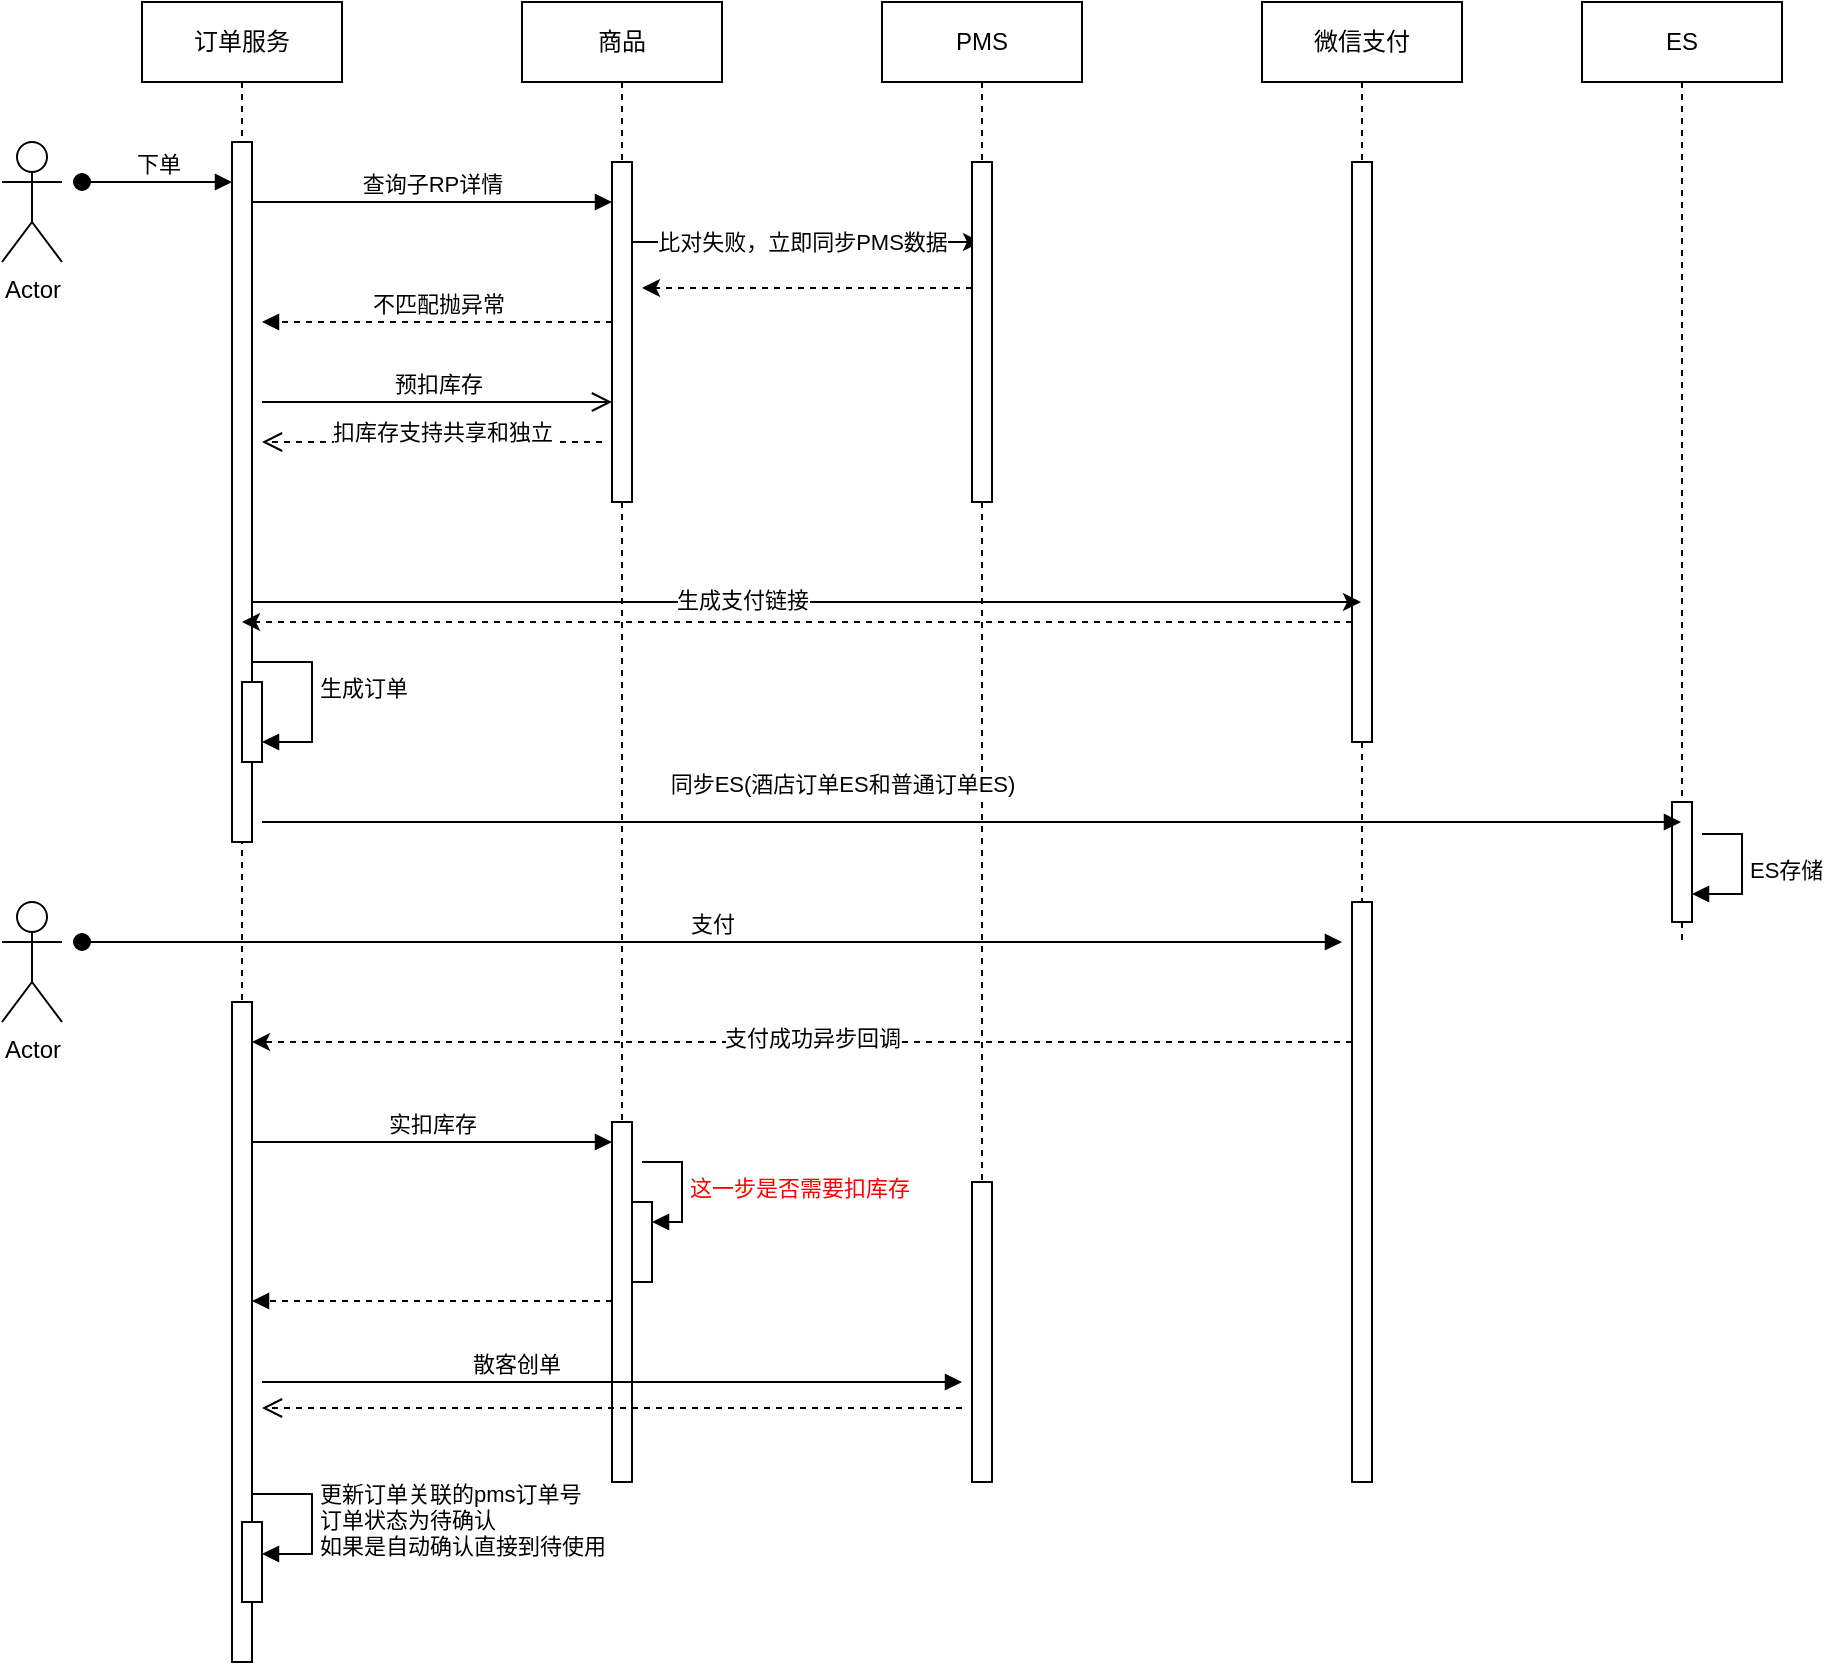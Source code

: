 <mxfile version="24.8.4">
  <diagram name="Page-1" id="2YBvvXClWsGukQMizWep">
    <mxGraphModel dx="954" dy="528" grid="1" gridSize="10" guides="1" tooltips="1" connect="1" arrows="1" fold="1" page="1" pageScale="1" pageWidth="850" pageHeight="1100" math="0" shadow="0">
      <root>
        <mxCell id="0" />
        <mxCell id="1" parent="0" />
        <mxCell id="aM9ryv3xv72pqoxQDRHE-1" value="订单服务" style="shape=umlLifeline;perimeter=lifelinePerimeter;whiteSpace=wrap;html=1;container=0;dropTarget=0;collapsible=0;recursiveResize=0;outlineConnect=0;portConstraint=eastwest;newEdgeStyle={&quot;edgeStyle&quot;:&quot;elbowEdgeStyle&quot;,&quot;elbow&quot;:&quot;vertical&quot;,&quot;curved&quot;:0,&quot;rounded&quot;:0};" parent="1" vertex="1">
          <mxGeometry x="90" y="40" width="100" height="500" as="geometry" />
        </mxCell>
        <mxCell id="aM9ryv3xv72pqoxQDRHE-2" value="" style="html=1;points=[];perimeter=orthogonalPerimeter;outlineConnect=0;targetShapes=umlLifeline;portConstraint=eastwest;newEdgeStyle={&quot;edgeStyle&quot;:&quot;elbowEdgeStyle&quot;,&quot;elbow&quot;:&quot;vertical&quot;,&quot;curved&quot;:0,&quot;rounded&quot;:0};" parent="aM9ryv3xv72pqoxQDRHE-1" vertex="1">
          <mxGeometry x="45" y="70" width="10" height="350" as="geometry" />
        </mxCell>
        <mxCell id="-1laLSOSC8JXKuCAcVXM-40" value="" style="html=1;points=[[0,0,0,0,5],[0,1,0,0,-5],[1,0,0,0,5],[1,1,0,0,-5]];perimeter=orthogonalPerimeter;outlineConnect=0;targetShapes=umlLifeline;portConstraint=eastwest;newEdgeStyle={&quot;curved&quot;:0,&quot;rounded&quot;:0};" vertex="1" parent="aM9ryv3xv72pqoxQDRHE-1">
          <mxGeometry x="50" y="340" width="10" height="40" as="geometry" />
        </mxCell>
        <mxCell id="-1laLSOSC8JXKuCAcVXM-41" value="生成订单" style="html=1;align=left;spacingLeft=2;endArrow=block;rounded=0;edgeStyle=orthogonalEdgeStyle;curved=0;rounded=0;" edge="1" target="-1laLSOSC8JXKuCAcVXM-40" parent="aM9ryv3xv72pqoxQDRHE-1">
          <mxGeometry relative="1" as="geometry">
            <mxPoint x="55" y="340" as="sourcePoint" />
            <Array as="points">
              <mxPoint x="55" y="330" />
              <mxPoint x="85" y="330" />
              <mxPoint x="85" y="370" />
            </Array>
          </mxGeometry>
        </mxCell>
        <mxCell id="-1laLSOSC8JXKuCAcVXM-12" value="比对失败，立即同步PMS数据" style="edgeStyle=elbowEdgeStyle;rounded=0;orthogonalLoop=1;jettySize=auto;html=1;elbow=horizontal;curved=0;" edge="1" parent="1" source="aM9ryv3xv72pqoxQDRHE-5" target="-1laLSOSC8JXKuCAcVXM-1">
          <mxGeometry relative="1" as="geometry">
            <Array as="points">
              <mxPoint x="400" y="160" />
            </Array>
          </mxGeometry>
        </mxCell>
        <mxCell id="aM9ryv3xv72pqoxQDRHE-5" value="商品" style="shape=umlLifeline;perimeter=lifelinePerimeter;whiteSpace=wrap;html=1;container=0;dropTarget=0;collapsible=0;recursiveResize=0;outlineConnect=0;portConstraint=eastwest;newEdgeStyle={&quot;edgeStyle&quot;:&quot;elbowEdgeStyle&quot;,&quot;elbow&quot;:&quot;vertical&quot;,&quot;curved&quot;:0,&quot;rounded&quot;:0};" parent="1" vertex="1">
          <mxGeometry x="280" y="40" width="100" height="580" as="geometry" />
        </mxCell>
        <mxCell id="aM9ryv3xv72pqoxQDRHE-6" value="" style="html=1;points=[];perimeter=orthogonalPerimeter;outlineConnect=0;targetShapes=umlLifeline;portConstraint=eastwest;newEdgeStyle={&quot;edgeStyle&quot;:&quot;elbowEdgeStyle&quot;,&quot;elbow&quot;:&quot;vertical&quot;,&quot;curved&quot;:0,&quot;rounded&quot;:0};" parent="aM9ryv3xv72pqoxQDRHE-5" vertex="1">
          <mxGeometry x="45" y="80" width="10" height="170" as="geometry" />
        </mxCell>
        <mxCell id="aM9ryv3xv72pqoxQDRHE-7" value="查询子RP详情" style="html=1;verticalAlign=bottom;endArrow=block;edgeStyle=elbowEdgeStyle;elbow=horizontal;curved=0;rounded=0;" parent="1" source="aM9ryv3xv72pqoxQDRHE-2" target="aM9ryv3xv72pqoxQDRHE-6" edge="1">
          <mxGeometry relative="1" as="geometry">
            <mxPoint x="195" y="130" as="sourcePoint" />
            <Array as="points">
              <mxPoint x="250" y="140" />
              <mxPoint x="180" y="120" />
            </Array>
          </mxGeometry>
        </mxCell>
        <mxCell id="aM9ryv3xv72pqoxQDRHE-8" value="" style="html=1;verticalAlign=bottom;endArrow=open;dashed=1;endSize=8;edgeStyle=elbowEdgeStyle;elbow=vertical;curved=0;rounded=0;" parent="1" edge="1">
          <mxGeometry relative="1" as="geometry">
            <mxPoint x="150" y="260" as="targetPoint" />
            <Array as="points">
              <mxPoint x="185" y="260" />
            </Array>
            <mxPoint x="320" y="260" as="sourcePoint" />
          </mxGeometry>
        </mxCell>
        <mxCell id="-1laLSOSC8JXKuCAcVXM-20" value="扣库存支持共享和独立" style="edgeLabel;html=1;align=center;verticalAlign=middle;resizable=0;points=[];" vertex="1" connectable="0" parent="aM9ryv3xv72pqoxQDRHE-8">
          <mxGeometry x="0.141" y="-3" relative="1" as="geometry">
            <mxPoint x="17" y="-2" as="offset" />
          </mxGeometry>
        </mxCell>
        <mxCell id="aM9ryv3xv72pqoxQDRHE-9" value="不匹配抛异常" style="html=1;verticalAlign=bottom;endArrow=block;edgeStyle=elbowEdgeStyle;elbow=vertical;curved=0;rounded=0;dashed=1;" parent="1" edge="1">
          <mxGeometry relative="1" as="geometry">
            <mxPoint x="325" y="200" as="sourcePoint" />
            <Array as="points">
              <mxPoint x="270" y="200" />
              <mxPoint x="190" y="180" />
            </Array>
            <mxPoint x="150" y="200" as="targetPoint" />
          </mxGeometry>
        </mxCell>
        <mxCell id="aM9ryv3xv72pqoxQDRHE-10" value="预扣库存" style="html=1;verticalAlign=bottom;endArrow=open;endSize=8;edgeStyle=elbowEdgeStyle;elbow=vertical;curved=0;rounded=0;" parent="1" target="aM9ryv3xv72pqoxQDRHE-6" edge="1">
          <mxGeometry relative="1" as="geometry">
            <mxPoint x="175" y="235" as="targetPoint" />
            <Array as="points">
              <mxPoint x="280" y="240" />
              <mxPoint x="180" y="230" />
            </Array>
            <mxPoint x="150" y="240" as="sourcePoint" />
          </mxGeometry>
        </mxCell>
        <mxCell id="-1laLSOSC8JXKuCAcVXM-1" value="PMS" style="shape=umlLifeline;perimeter=lifelinePerimeter;whiteSpace=wrap;html=1;container=0;dropTarget=0;collapsible=0;recursiveResize=0;outlineConnect=0;portConstraint=eastwest;newEdgeStyle={&quot;edgeStyle&quot;:&quot;elbowEdgeStyle&quot;,&quot;elbow&quot;:&quot;vertical&quot;,&quot;curved&quot;:0,&quot;rounded&quot;:0};" vertex="1" parent="1">
          <mxGeometry x="460" y="40" width="100" height="590" as="geometry" />
        </mxCell>
        <mxCell id="-1laLSOSC8JXKuCAcVXM-2" value="" style="html=1;points=[];perimeter=orthogonalPerimeter;outlineConnect=0;targetShapes=umlLifeline;portConstraint=eastwest;newEdgeStyle={&quot;edgeStyle&quot;:&quot;elbowEdgeStyle&quot;,&quot;elbow&quot;:&quot;vertical&quot;,&quot;curved&quot;:0,&quot;rounded&quot;:0};" vertex="1" parent="-1laLSOSC8JXKuCAcVXM-1">
          <mxGeometry x="45" y="80" width="10" height="170" as="geometry" />
        </mxCell>
        <mxCell id="-1laLSOSC8JXKuCAcVXM-3" value="Actor" style="shape=umlActor;verticalLabelPosition=bottom;verticalAlign=top;html=1;outlineConnect=0;" vertex="1" parent="1">
          <mxGeometry x="20" y="110" width="30" height="60" as="geometry" />
        </mxCell>
        <mxCell id="aM9ryv3xv72pqoxQDRHE-3" value="下单" style="html=1;verticalAlign=bottom;startArrow=oval;endArrow=block;startSize=8;edgeStyle=elbowEdgeStyle;elbow=vertical;curved=0;rounded=0;" parent="1" target="aM9ryv3xv72pqoxQDRHE-2" edge="1">
          <mxGeometry relative="1" as="geometry">
            <mxPoint x="60" y="130" as="sourcePoint" />
            <Array as="points">
              <mxPoint x="90" y="130" />
            </Array>
          </mxGeometry>
        </mxCell>
        <mxCell id="-1laLSOSC8JXKuCAcVXM-5" value="微信支付" style="shape=umlLifeline;perimeter=lifelinePerimeter;whiteSpace=wrap;html=1;container=0;dropTarget=0;collapsible=0;recursiveResize=0;outlineConnect=0;portConstraint=eastwest;newEdgeStyle={&quot;edgeStyle&quot;:&quot;elbowEdgeStyle&quot;,&quot;elbow&quot;:&quot;vertical&quot;,&quot;curved&quot;:0,&quot;rounded&quot;:0};" vertex="1" parent="1">
          <mxGeometry x="650" y="40" width="100" height="450" as="geometry" />
        </mxCell>
        <mxCell id="-1laLSOSC8JXKuCAcVXM-6" value="" style="html=1;points=[];perimeter=orthogonalPerimeter;outlineConnect=0;targetShapes=umlLifeline;portConstraint=eastwest;newEdgeStyle={&quot;edgeStyle&quot;:&quot;elbowEdgeStyle&quot;,&quot;elbow&quot;:&quot;vertical&quot;,&quot;curved&quot;:0,&quot;rounded&quot;:0};" vertex="1" parent="-1laLSOSC8JXKuCAcVXM-5">
          <mxGeometry x="45" y="80" width="10" height="290" as="geometry" />
        </mxCell>
        <mxCell id="-1laLSOSC8JXKuCAcVXM-13" style="edgeStyle=elbowEdgeStyle;rounded=0;orthogonalLoop=1;jettySize=auto;html=1;elbow=vertical;curved=0;dashed=1;" edge="1" parent="1">
          <mxGeometry relative="1" as="geometry">
            <mxPoint x="505" y="183" as="sourcePoint" />
            <mxPoint x="340" y="183" as="targetPoint" />
            <Array as="points">
              <mxPoint x="400" y="183" />
            </Array>
          </mxGeometry>
        </mxCell>
        <mxCell id="-1laLSOSC8JXKuCAcVXM-16" value="" style="edgeStyle=elbowEdgeStyle;rounded=0;orthogonalLoop=1;jettySize=auto;html=1;elbow=vertical;curved=0;" edge="1" parent="1" source="aM9ryv3xv72pqoxQDRHE-2" target="-1laLSOSC8JXKuCAcVXM-5">
          <mxGeometry relative="1" as="geometry">
            <mxPoint x="225" y="230" as="targetPoint" />
            <Array as="points">
              <mxPoint x="180" y="340" />
            </Array>
          </mxGeometry>
        </mxCell>
        <mxCell id="-1laLSOSC8JXKuCAcVXM-17" value="生成支付链接" style="edgeLabel;html=1;align=center;verticalAlign=middle;resizable=0;points=[];" vertex="1" connectable="0" parent="-1laLSOSC8JXKuCAcVXM-16">
          <mxGeometry x="-0.74" y="4" relative="1" as="geometry">
            <mxPoint x="173" y="3" as="offset" />
          </mxGeometry>
        </mxCell>
        <mxCell id="-1laLSOSC8JXKuCAcVXM-19" value="" style="edgeStyle=elbowEdgeStyle;rounded=0;orthogonalLoop=1;jettySize=auto;html=1;elbow=vertical;curved=0;dashed=1;" edge="1" parent="1" source="-1laLSOSC8JXKuCAcVXM-6" target="aM9ryv3xv72pqoxQDRHE-1">
          <mxGeometry relative="1" as="geometry">
            <mxPoint x="615" y="265" as="targetPoint" />
            <Array as="points">
              <mxPoint x="655" y="350" />
            </Array>
          </mxGeometry>
        </mxCell>
        <mxCell id="-1laLSOSC8JXKuCAcVXM-31" value="Actor" style="shape=umlActor;verticalLabelPosition=bottom;verticalAlign=top;html=1;outlineConnect=0;" vertex="1" parent="1">
          <mxGeometry x="20" y="490" width="30" height="60" as="geometry" />
        </mxCell>
        <mxCell id="-1laLSOSC8JXKuCAcVXM-32" value="" style="html=1;points=[];perimeter=orthogonalPerimeter;outlineConnect=0;targetShapes=umlLifeline;portConstraint=eastwest;newEdgeStyle={&quot;edgeStyle&quot;:&quot;elbowEdgeStyle&quot;,&quot;elbow&quot;:&quot;vertical&quot;,&quot;curved&quot;:0,&quot;rounded&quot;:0};" vertex="1" parent="1">
          <mxGeometry x="135" y="540" width="10" height="330" as="geometry" />
        </mxCell>
        <mxCell id="-1laLSOSC8JXKuCAcVXM-33" value="支付" style="html=1;verticalAlign=bottom;startArrow=oval;endArrow=block;startSize=8;edgeStyle=elbowEdgeStyle;elbow=horizontal;curved=0;rounded=0;" edge="1" parent="1">
          <mxGeometry relative="1" as="geometry">
            <mxPoint x="60" y="510" as="sourcePoint" />
            <mxPoint x="690" y="510" as="targetPoint" />
            <Array as="points">
              <mxPoint x="90" y="510" />
            </Array>
          </mxGeometry>
        </mxCell>
        <mxCell id="-1laLSOSC8JXKuCAcVXM-34" value="" style="html=1;points=[];perimeter=orthogonalPerimeter;outlineConnect=0;targetShapes=umlLifeline;portConstraint=eastwest;newEdgeStyle={&quot;edgeStyle&quot;:&quot;elbowEdgeStyle&quot;,&quot;elbow&quot;:&quot;vertical&quot;,&quot;curved&quot;:0,&quot;rounded&quot;:0};" vertex="1" parent="1">
          <mxGeometry x="325" y="600" width="10" height="180" as="geometry" />
        </mxCell>
        <mxCell id="-1laLSOSC8JXKuCAcVXM-35" value="" style="html=1;points=[];perimeter=orthogonalPerimeter;outlineConnect=0;targetShapes=umlLifeline;portConstraint=eastwest;newEdgeStyle={&quot;edgeStyle&quot;:&quot;elbowEdgeStyle&quot;,&quot;elbow&quot;:&quot;vertical&quot;,&quot;curved&quot;:0,&quot;rounded&quot;:0};" vertex="1" parent="1">
          <mxGeometry x="505" y="630" width="10" height="150" as="geometry" />
        </mxCell>
        <mxCell id="-1laLSOSC8JXKuCAcVXM-37" style="edgeStyle=elbowEdgeStyle;rounded=0;orthogonalLoop=1;jettySize=auto;html=1;elbow=vertical;curved=0;dashed=1;" edge="1" parent="1" source="-1laLSOSC8JXKuCAcVXM-36" target="-1laLSOSC8JXKuCAcVXM-32">
          <mxGeometry relative="1" as="geometry">
            <mxPoint x="520" y="520" as="targetPoint" />
            <Array as="points">
              <mxPoint x="240" y="560" />
              <mxPoint x="550" y="530" />
              <mxPoint x="620" y="520" />
            </Array>
          </mxGeometry>
        </mxCell>
        <mxCell id="-1laLSOSC8JXKuCAcVXM-38" value="支付成功异步回调" style="edgeLabel;html=1;align=center;verticalAlign=middle;resizable=0;points=[];" vertex="1" connectable="0" parent="-1laLSOSC8JXKuCAcVXM-37">
          <mxGeometry x="-0.017" y="-2" relative="1" as="geometry">
            <mxPoint as="offset" />
          </mxGeometry>
        </mxCell>
        <mxCell id="-1laLSOSC8JXKuCAcVXM-36" value="" style="html=1;points=[];perimeter=orthogonalPerimeter;outlineConnect=0;targetShapes=umlLifeline;portConstraint=eastwest;newEdgeStyle={&quot;edgeStyle&quot;:&quot;elbowEdgeStyle&quot;,&quot;elbow&quot;:&quot;vertical&quot;,&quot;curved&quot;:0,&quot;rounded&quot;:0};" vertex="1" parent="1">
          <mxGeometry x="695" y="490" width="10" height="290" as="geometry" />
        </mxCell>
        <mxCell id="-1laLSOSC8JXKuCAcVXM-42" value="ES" style="shape=umlLifeline;perimeter=lifelinePerimeter;whiteSpace=wrap;html=1;container=1;dropTarget=0;collapsible=0;recursiveResize=0;outlineConnect=0;portConstraint=eastwest;newEdgeStyle={&quot;curved&quot;:0,&quot;rounded&quot;:0};" vertex="1" parent="1">
          <mxGeometry x="810" y="40" width="100" height="470" as="geometry" />
        </mxCell>
        <mxCell id="-1laLSOSC8JXKuCAcVXM-47" value="" style="html=1;points=[[0,0,0,0,5],[0,1,0,0,-5],[1,0,0,0,5],[1,1,0,0,-5]];perimeter=orthogonalPerimeter;outlineConnect=0;targetShapes=umlLifeline;portConstraint=eastwest;newEdgeStyle={&quot;curved&quot;:0,&quot;rounded&quot;:0};" vertex="1" parent="-1laLSOSC8JXKuCAcVXM-42">
          <mxGeometry x="45" y="400" width="10" height="60" as="geometry" />
        </mxCell>
        <mxCell id="-1laLSOSC8JXKuCAcVXM-44" value="同步ES(酒店订单ES和普通订单ES)" style="html=1;verticalAlign=bottom;endArrow=block;curved=0;rounded=0;" edge="1" parent="1" target="-1laLSOSC8JXKuCAcVXM-42">
          <mxGeometry x="-0.182" y="10" width="80" relative="1" as="geometry">
            <mxPoint x="150" y="450" as="sourcePoint" />
            <mxPoint x="230" y="450" as="targetPoint" />
            <mxPoint as="offset" />
          </mxGeometry>
        </mxCell>
        <mxCell id="-1laLSOSC8JXKuCAcVXM-48" value="ES存储" style="html=1;align=left;spacingLeft=2;endArrow=block;rounded=0;edgeStyle=orthogonalEdgeStyle;curved=0;rounded=0;" edge="1" parent="1">
          <mxGeometry x="0.013" relative="1" as="geometry">
            <mxPoint x="870" y="456" as="sourcePoint" />
            <Array as="points">
              <mxPoint x="890" y="486" />
            </Array>
            <mxPoint x="865" y="486" as="targetPoint" />
            <mxPoint as="offset" />
          </mxGeometry>
        </mxCell>
        <mxCell id="-1laLSOSC8JXKuCAcVXM-49" value="实扣库存" style="html=1;verticalAlign=bottom;endArrow=block;curved=0;rounded=0;" edge="1" parent="1">
          <mxGeometry width="80" relative="1" as="geometry">
            <mxPoint x="145" y="610" as="sourcePoint" />
            <mxPoint x="325" y="610" as="targetPoint" />
          </mxGeometry>
        </mxCell>
        <mxCell id="-1laLSOSC8JXKuCAcVXM-50" value="" style="html=1;verticalAlign=bottom;endArrow=block;curved=0;rounded=0;dashed=1;" edge="1" parent="1">
          <mxGeometry width="80" relative="1" as="geometry">
            <mxPoint x="325" y="689.5" as="sourcePoint" />
            <mxPoint x="145" y="689.5" as="targetPoint" />
            <Array as="points">
              <mxPoint x="290" y="689.5" />
            </Array>
          </mxGeometry>
        </mxCell>
        <mxCell id="-1laLSOSC8JXKuCAcVXM-51" value="" style="html=1;points=[[0,0,0,0,5],[0,1,0,0,-5],[1,0,0,0,5],[1,1,0,0,-5]];perimeter=orthogonalPerimeter;outlineConnect=0;targetShapes=umlLifeline;portConstraint=eastwest;newEdgeStyle={&quot;curved&quot;:0,&quot;rounded&quot;:0};" vertex="1" parent="1">
          <mxGeometry x="335" y="640" width="10" height="40" as="geometry" />
        </mxCell>
        <mxCell id="-1laLSOSC8JXKuCAcVXM-52" value="&lt;font color=&quot;#ff0000&quot;&gt;这一步是否需要扣库存&lt;/font&gt;" style="html=1;align=left;spacingLeft=2;endArrow=block;rounded=0;edgeStyle=orthogonalEdgeStyle;curved=0;rounded=0;" edge="1" target="-1laLSOSC8JXKuCAcVXM-51" parent="1">
          <mxGeometry x="0.015" relative="1" as="geometry">
            <mxPoint x="340" y="620" as="sourcePoint" />
            <Array as="points">
              <mxPoint x="360" y="650" />
            </Array>
            <mxPoint as="offset" />
          </mxGeometry>
        </mxCell>
        <mxCell id="-1laLSOSC8JXKuCAcVXM-54" value="散客创单" style="html=1;verticalAlign=bottom;endArrow=block;curved=0;rounded=0;" edge="1" parent="1">
          <mxGeometry x="-0.278" width="80" relative="1" as="geometry">
            <mxPoint x="150" y="730" as="sourcePoint" />
            <mxPoint x="500" y="730" as="targetPoint" />
            <mxPoint as="offset" />
          </mxGeometry>
        </mxCell>
        <mxCell id="-1laLSOSC8JXKuCAcVXM-55" value="" style="html=1;verticalAlign=bottom;endArrow=open;dashed=1;endSize=8;curved=0;rounded=0;" edge="1" parent="1">
          <mxGeometry relative="1" as="geometry">
            <mxPoint x="500" y="743" as="sourcePoint" />
            <mxPoint x="150" y="743" as="targetPoint" />
            <mxPoint as="offset" />
          </mxGeometry>
        </mxCell>
        <mxCell id="-1laLSOSC8JXKuCAcVXM-56" value="" style="html=1;points=[[0,0,0,0,5],[0,1,0,0,-5],[1,0,0,0,5],[1,1,0,0,-5]];perimeter=orthogonalPerimeter;outlineConnect=0;targetShapes=umlLifeline;portConstraint=eastwest;newEdgeStyle={&quot;curved&quot;:0,&quot;rounded&quot;:0};" vertex="1" parent="1">
          <mxGeometry x="140" y="800" width="10" height="40" as="geometry" />
        </mxCell>
        <mxCell id="-1laLSOSC8JXKuCAcVXM-57" value="更新订单关联的pms订单号&lt;div&gt;订单状态为待确认&lt;/div&gt;&lt;div&gt;如果是自动确认直接到待使用&lt;/div&gt;" style="html=1;align=left;spacingLeft=2;endArrow=block;rounded=0;edgeStyle=orthogonalEdgeStyle;curved=0;rounded=0;" edge="1" parent="1">
          <mxGeometry relative="1" as="geometry">
            <mxPoint x="145" y="786" as="sourcePoint" />
            <Array as="points">
              <mxPoint x="175" y="816" />
            </Array>
            <mxPoint x="150" y="816" as="targetPoint" />
          </mxGeometry>
        </mxCell>
      </root>
    </mxGraphModel>
  </diagram>
</mxfile>
